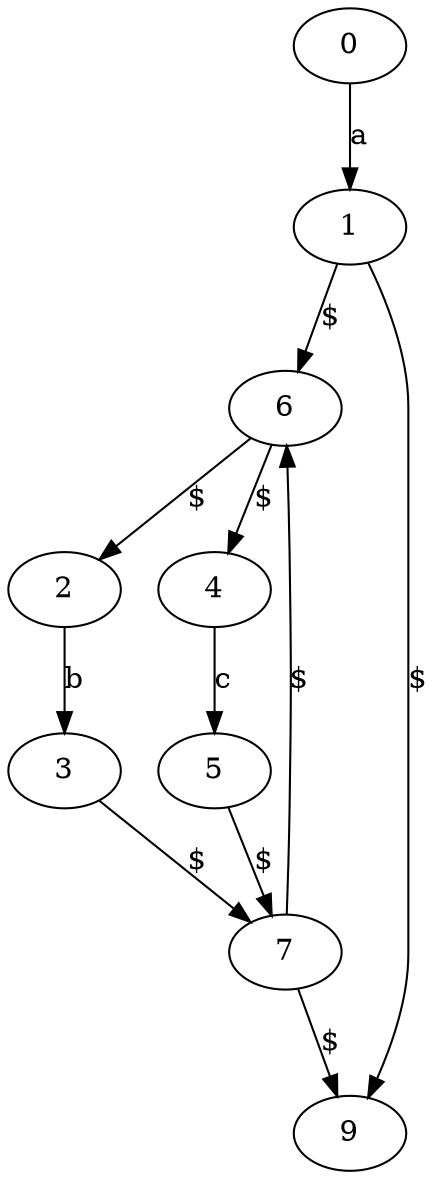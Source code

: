// NFA RESULTS
digraph {
	0 -> 1 [label=a]
	1 -> 6 [label="$"]
	1 -> 9 [label="$"]
	2 -> 3 [label=b]
	3 -> 7 [label="$"]
	4 -> 5 [label=c]
	5 -> 7 [label="$"]
	6 -> 4 [label="$"]
	6 -> 2 [label="$"]
	7 -> 9 [label="$"]
	7 -> 6 [label="$"]
	6 [label=6]
	9 [label=9]
	3 [label=3]
	1 [label=1]
	5 [label=5]
	4 [label=4]
	0 [label=0]
	2 [label=2]
	7 [label=7]
}
